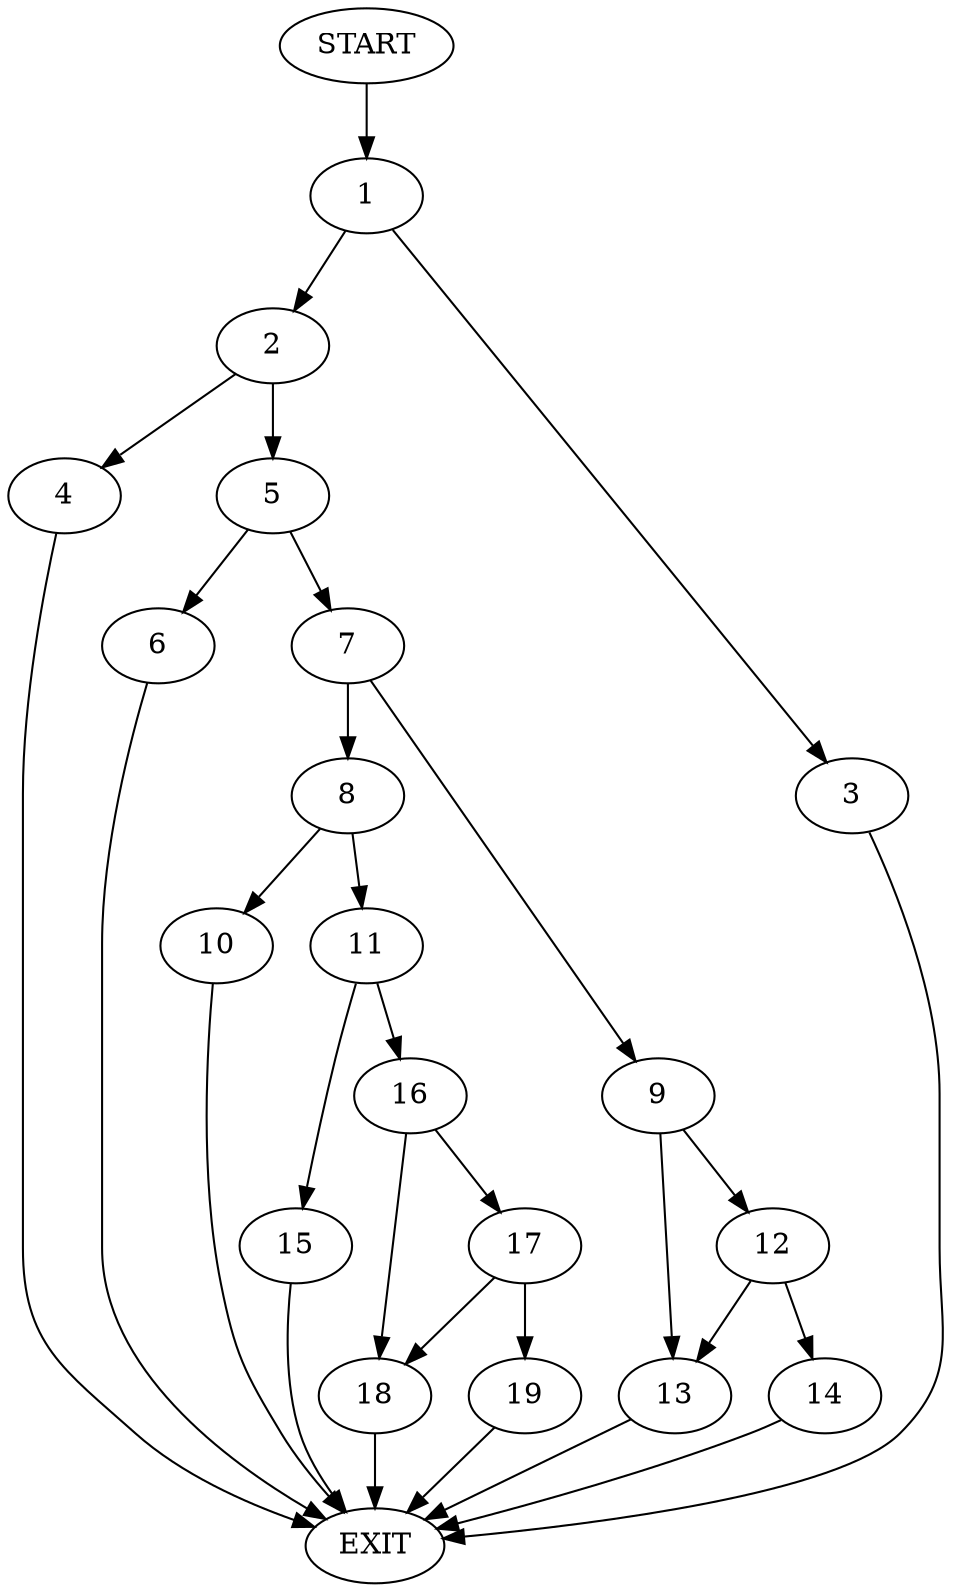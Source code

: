 digraph {
0 [label="START"]
20 [label="EXIT"]
0 -> 1
1 -> 2
1 -> 3
3 -> 20
2 -> 4
2 -> 5
4 -> 20
5 -> 6
5 -> 7
6 -> 20
7 -> 8
7 -> 9
8 -> 10
8 -> 11
9 -> 12
9 -> 13
13 -> 20
12 -> 14
12 -> 13
14 -> 20
10 -> 20
11 -> 15
11 -> 16
15 -> 20
16 -> 17
16 -> 18
17 -> 18
17 -> 19
18 -> 20
19 -> 20
}
